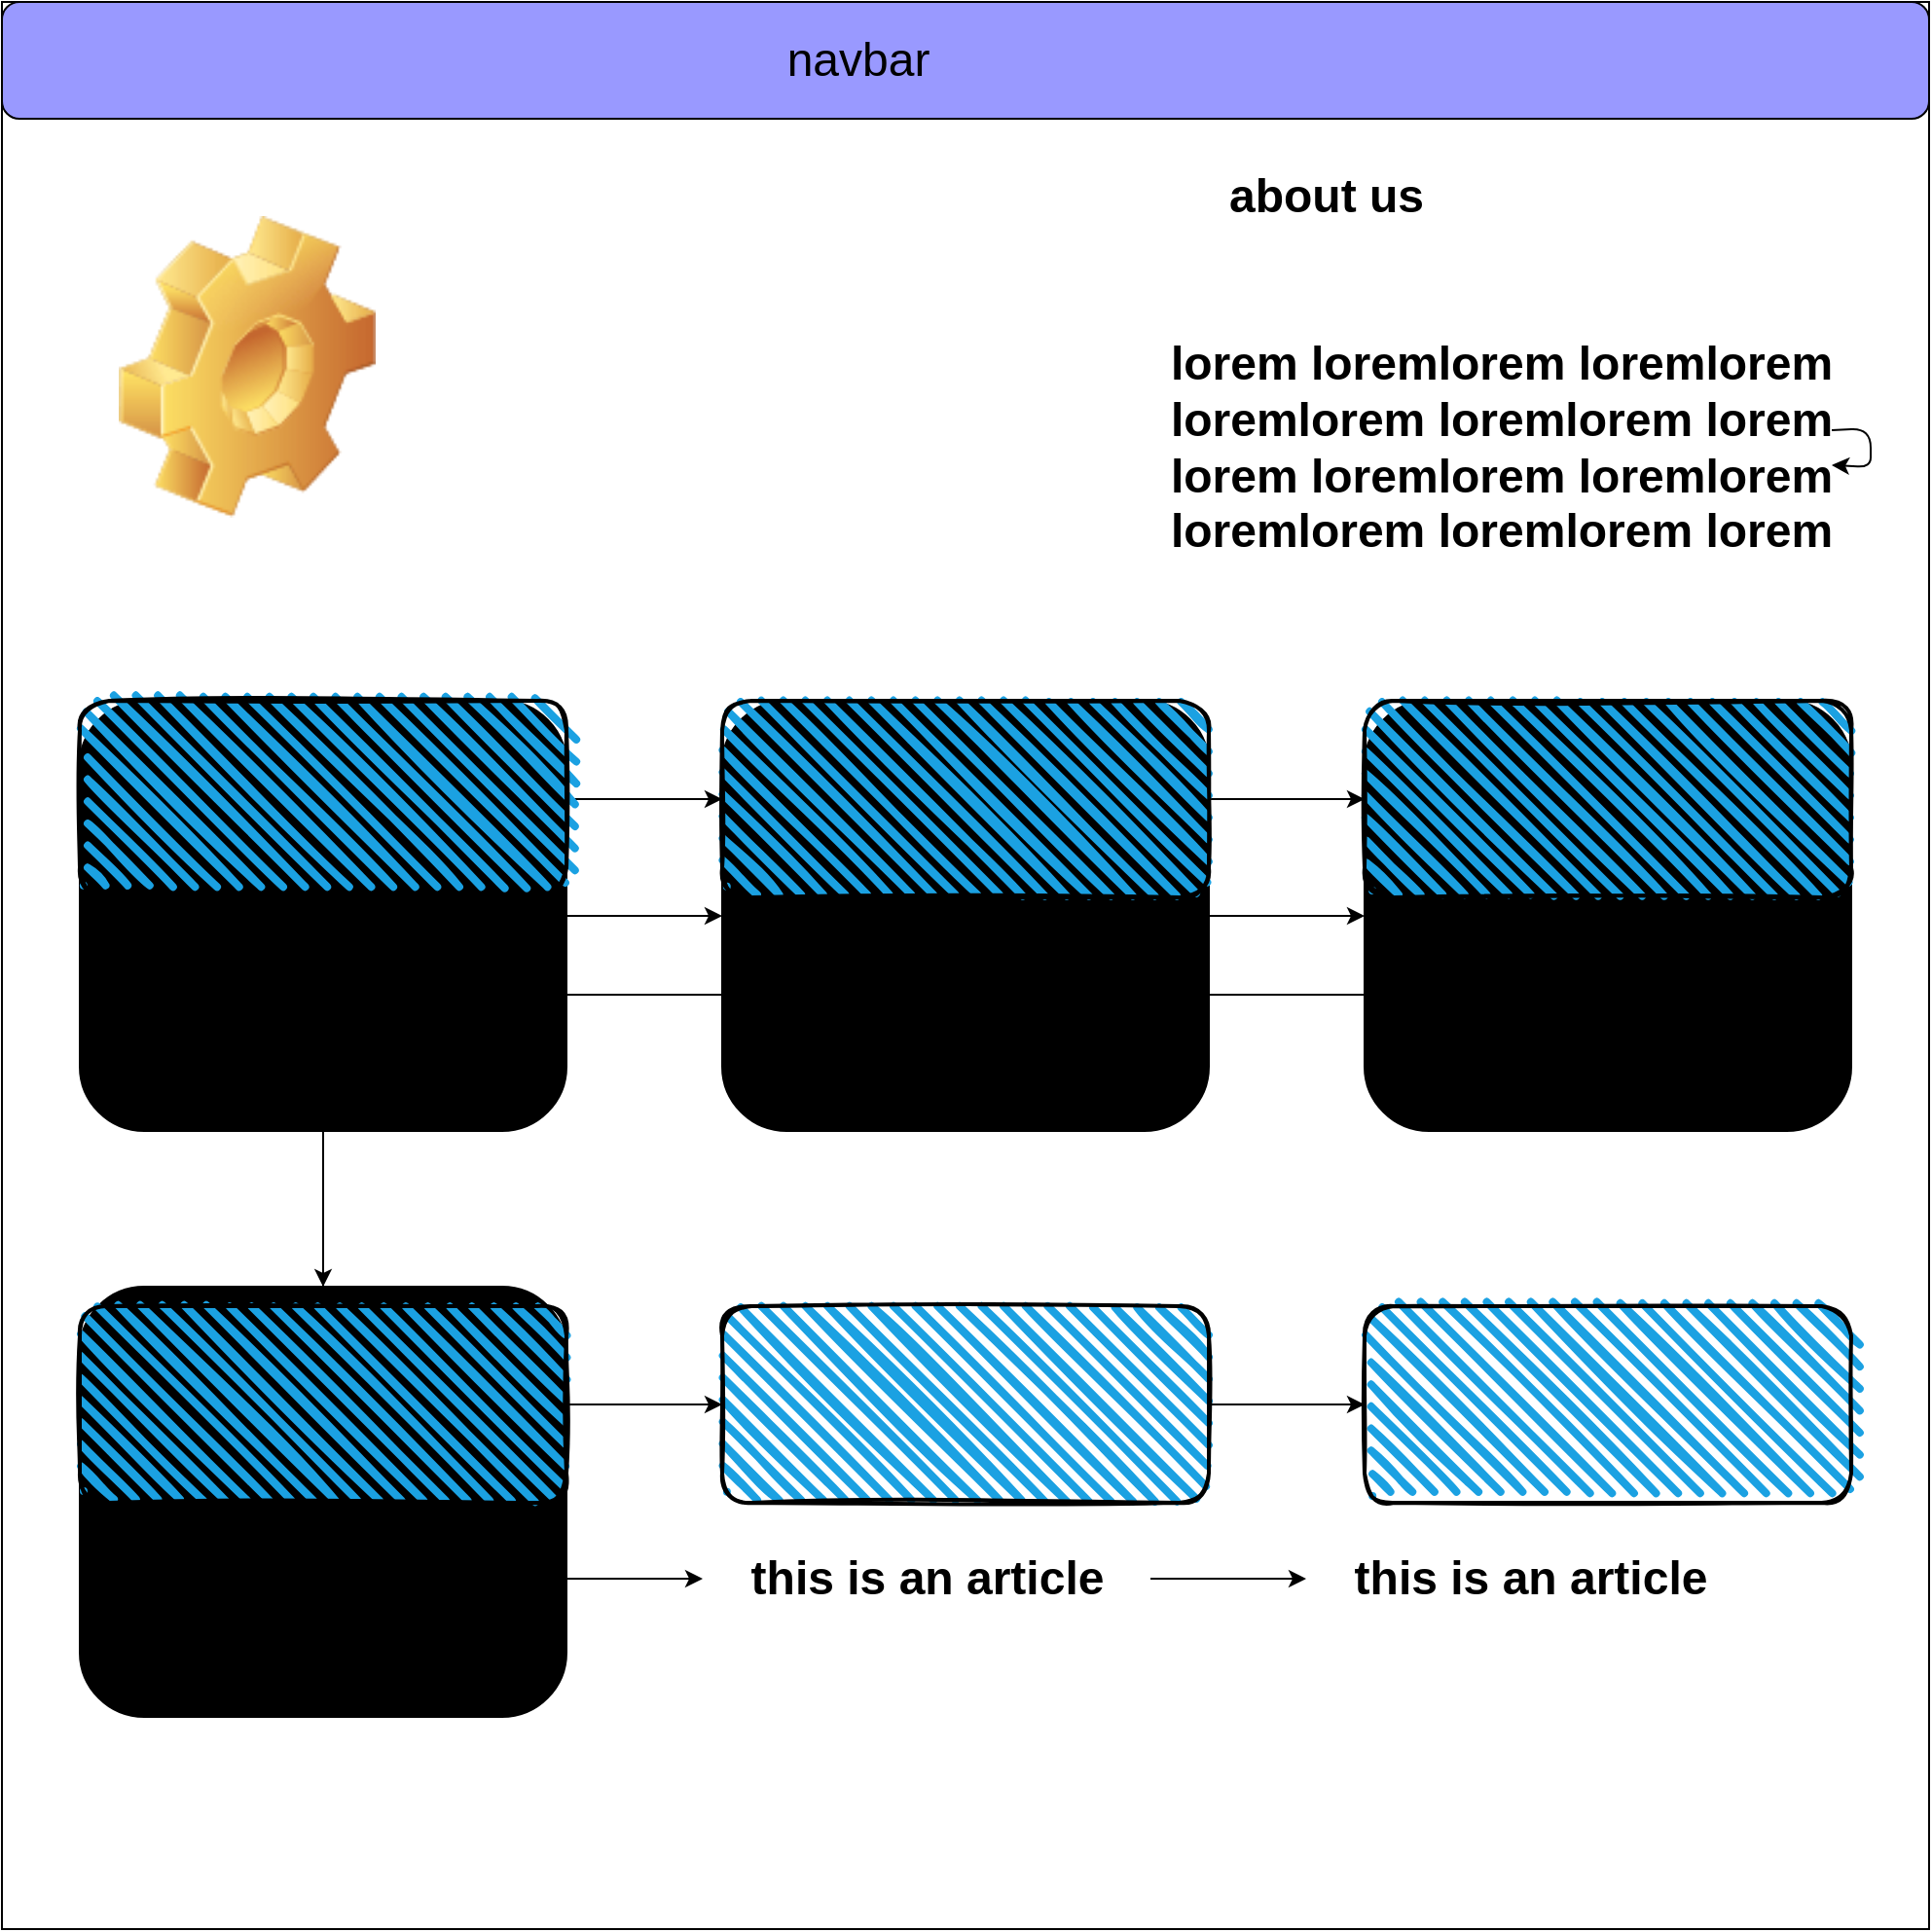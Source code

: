 <mxfile>
    <diagram id="AlxRgA1CSR7Tv6AwJjsP" name="Page-1">
        <mxGraphModel dx="2840" dy="1278" grid="1" gridSize="10" guides="1" tooltips="1" connect="1" arrows="1" fold="1" page="1" pageScale="1" pageWidth="1920" pageHeight="1200" math="0" shadow="0">
            <root>
                <mxCell id="0"/>
                <mxCell id="1" parent="0"/>
                <mxCell id="2" value="" style="whiteSpace=wrap;html=1;aspect=fixed;" vertex="1" parent="1">
                    <mxGeometry x="460" y="120" width="990" height="990" as="geometry"/>
                </mxCell>
                <mxCell id="3" value="" style="rounded=1;whiteSpace=wrap;html=1;fillColor=#9999FF;" vertex="1" parent="1">
                    <mxGeometry x="460" y="120" width="990" height="60" as="geometry"/>
                </mxCell>
                <mxCell id="4" value="&lt;font style=&quot;font-size: 24px;&quot;&gt;navbar&lt;br&gt;&lt;/font&gt;" style="text;html=1;strokeColor=none;fillColor=none;align=center;verticalAlign=middle;whiteSpace=wrap;rounded=0;" vertex="1" parent="1">
                    <mxGeometry x="870" y="135" width="60" height="30" as="geometry"/>
                </mxCell>
                <mxCell id="5" value="" style="shape=image;html=1;verticalLabelPosition=bottom;verticalAlign=top;imageAspect=1;aspect=fixed;image=img/clipart/Gear_128x128.png;fontSize=24;fillColor=#9999FF;" vertex="1" parent="1">
                    <mxGeometry x="520" y="230" width="132" height="154.85" as="geometry"/>
                </mxCell>
                <mxCell id="6" value="about us" style="text;strokeColor=none;fillColor=none;html=1;fontSize=24;fontStyle=1;verticalAlign=middle;align=center;" vertex="1" parent="1">
                    <mxGeometry x="1090" y="200" width="100" height="40" as="geometry"/>
                </mxCell>
                <mxCell id="7" value="lorem&lt;span style=&quot;&quot;&gt;&#9;&lt;/span&gt;loremlorem&lt;span style=&quot;&quot;&gt;&#9;&lt;/span&gt;loremlorem&lt;span style=&quot;&quot;&gt;&#9;&lt;br&gt;&lt;/span&gt;loremlorem&lt;span style=&quot;&quot;&gt;&#9;&lt;/span&gt;loremlorem&lt;span style=&quot;&quot;&gt;&#9;&lt;/span&gt;lorem&lt;br&gt;lorem&lt;span style=&quot;&quot;&gt;&#9;&lt;/span&gt;loremlorem&lt;span style=&quot;&quot;&gt;&#9;&lt;/span&gt;loremlorem&lt;span style=&quot;&quot;&gt;&#9;&lt;br&gt;&lt;/span&gt;loremlorem&lt;span style=&quot;&quot;&gt;&#9;&lt;/span&gt;lorem&lt;span style=&quot;&quot;&gt;lorem&lt;/span&gt;&lt;span style=&quot;&quot;&gt;&#9;&lt;/span&gt;&lt;span style=&quot;&quot;&gt;lorem&lt;/span&gt;" style="text;strokeColor=none;fillColor=none;html=1;fontSize=24;fontStyle=1;verticalAlign=middle;align=center;" vertex="1" parent="1">
                    <mxGeometry x="1060" y="249" width="340" height="200" as="geometry"/>
                </mxCell>
                <mxCell id="9" style="edgeStyle=none;html=1;fontSize=24;" edge="1" parent="1" source="7" target="7">
                    <mxGeometry relative="1" as="geometry"/>
                </mxCell>
                <mxCell id="16" value="" style="edgeStyle=none;html=1;fontSize=24;" edge="1" parent="1" source="12" target="15">
                    <mxGeometry relative="1" as="geometry"/>
                </mxCell>
                <mxCell id="34" value="" style="edgeStyle=none;html=1;fontSize=24;" edge="1" parent="1" source="12" target="33">
                    <mxGeometry relative="1" as="geometry"/>
                </mxCell>
                <mxCell id="12" value="" style="shape=ext;double=1;rounded=1;whiteSpace=wrap;html=1;fontSize=24;fillColor=#000000;" vertex="1" parent="1">
                    <mxGeometry x="500" y="479" width="250" height="221" as="geometry"/>
                </mxCell>
                <mxCell id="18" value="" style="edgeStyle=none;html=1;fontSize=24;" edge="1" parent="1" source="13" target="17">
                    <mxGeometry relative="1" as="geometry"/>
                </mxCell>
                <mxCell id="38" value="" style="edgeStyle=none;html=1;fontSize=24;" edge="1" parent="1" source="13" target="37">
                    <mxGeometry relative="1" as="geometry"/>
                </mxCell>
                <mxCell id="13" value="" style="rounded=1;whiteSpace=wrap;html=1;strokeWidth=2;fillWeight=4;hachureGap=8;hachureAngle=45;fillColor=#1ba1e2;sketch=1;fontSize=24;" vertex="1" parent="1">
                    <mxGeometry x="500" y="479" width="250" height="101" as="geometry"/>
                </mxCell>
                <mxCell id="20" value="" style="edgeStyle=none;html=1;fontSize=24;" edge="1" parent="1" source="14" target="19">
                    <mxGeometry relative="1" as="geometry"/>
                </mxCell>
                <mxCell id="36" value="" style="edgeStyle=none;html=1;fontSize=24;" edge="1" parent="1" source="14" target="35">
                    <mxGeometry relative="1" as="geometry"/>
                </mxCell>
                <mxCell id="14" value="this is an article" style="text;strokeColor=none;fillColor=none;html=1;fontSize=24;fontStyle=1;verticalAlign=middle;align=center;" vertex="1" parent="1">
                    <mxGeometry x="510" y="610" width="230" height="40" as="geometry"/>
                </mxCell>
                <mxCell id="28" value="" style="edgeStyle=none;html=1;fontSize=24;" edge="1" parent="1" source="15" target="27">
                    <mxGeometry relative="1" as="geometry"/>
                </mxCell>
                <mxCell id="15" value="" style="shape=ext;double=1;rounded=1;whiteSpace=wrap;html=1;fontSize=24;fillColor=#000000;" vertex="1" parent="1">
                    <mxGeometry x="830" y="479" width="250" height="221" as="geometry"/>
                </mxCell>
                <mxCell id="30" value="" style="edgeStyle=none;html=1;fontSize=24;" edge="1" parent="1" source="17" target="29">
                    <mxGeometry relative="1" as="geometry"/>
                </mxCell>
                <mxCell id="17" value="" style="rounded=1;whiteSpace=wrap;html=1;strokeWidth=2;fillWeight=4;hachureGap=8;hachureAngle=45;fillColor=#1ba1e2;sketch=1;fontSize=24;" vertex="1" parent="1">
                    <mxGeometry x="830" y="479" width="250" height="101" as="geometry"/>
                </mxCell>
                <mxCell id="32" value="" style="edgeStyle=none;html=1;fontSize=24;" edge="1" parent="1" source="19" target="31">
                    <mxGeometry relative="1" as="geometry"/>
                </mxCell>
                <mxCell id="19" value="this is an article" style="text;strokeColor=none;fillColor=none;html=1;fontSize=24;fontStyle=1;verticalAlign=middle;align=center;" vertex="1" parent="1">
                    <mxGeometry x="840" y="610" width="230" height="40" as="geometry"/>
                </mxCell>
                <mxCell id="27" value="" style="shape=ext;double=1;rounded=1;whiteSpace=wrap;html=1;fontSize=24;fillColor=#000000;" vertex="1" parent="1">
                    <mxGeometry x="1160" y="479" width="250" height="221" as="geometry"/>
                </mxCell>
                <mxCell id="29" value="" style="rounded=1;whiteSpace=wrap;html=1;strokeWidth=2;fillWeight=4;hachureGap=8;hachureAngle=45;fillColor=#1ba1e2;sketch=1;fontSize=24;" vertex="1" parent="1">
                    <mxGeometry x="1160" y="479" width="250" height="101" as="geometry"/>
                </mxCell>
                <mxCell id="31" value="this is an article" style="text;strokeColor=none;fillColor=none;html=1;fontSize=24;fontStyle=1;verticalAlign=middle;align=center;" vertex="1" parent="1">
                    <mxGeometry x="1170" y="610" width="230" height="40" as="geometry"/>
                </mxCell>
                <mxCell id="33" value="" style="shape=ext;double=1;rounded=1;whiteSpace=wrap;html=1;fontSize=24;fillColor=#000000;" vertex="1" parent="1">
                    <mxGeometry x="500" y="780" width="250" height="221" as="geometry"/>
                </mxCell>
                <mxCell id="44" value="" style="edgeStyle=none;html=1;fontSize=24;" edge="1" parent="1" source="35" target="43">
                    <mxGeometry relative="1" as="geometry"/>
                </mxCell>
                <mxCell id="35" value="this is an article" style="text;strokeColor=none;fillColor=none;html=1;fontSize=24;fontStyle=1;verticalAlign=middle;align=center;" vertex="1" parent="1">
                    <mxGeometry x="510" y="910" width="230" height="40" as="geometry"/>
                </mxCell>
                <mxCell id="40" value="" style="edgeStyle=none;html=1;fontSize=24;" edge="1" parent="1" source="37" target="39">
                    <mxGeometry relative="1" as="geometry"/>
                </mxCell>
                <mxCell id="37" value="" style="rounded=1;whiteSpace=wrap;html=1;strokeWidth=2;fillWeight=4;hachureGap=8;hachureAngle=45;fillColor=#1ba1e2;sketch=1;fontSize=24;" vertex="1" parent="1">
                    <mxGeometry x="500" y="790" width="250" height="101" as="geometry"/>
                </mxCell>
                <mxCell id="42" value="" style="edgeStyle=none;html=1;fontSize=24;" edge="1" parent="1" source="39" target="41">
                    <mxGeometry relative="1" as="geometry"/>
                </mxCell>
                <mxCell id="39" value="" style="rounded=1;whiteSpace=wrap;html=1;strokeWidth=2;fillWeight=4;hachureGap=8;hachureAngle=45;fillColor=#1ba1e2;sketch=1;fontSize=24;" vertex="1" parent="1">
                    <mxGeometry x="830" y="790" width="250" height="101" as="geometry"/>
                </mxCell>
                <mxCell id="41" value="" style="rounded=1;whiteSpace=wrap;html=1;strokeWidth=2;fillWeight=4;hachureGap=8;hachureAngle=45;fillColor=#1ba1e2;sketch=1;fontSize=24;" vertex="1" parent="1">
                    <mxGeometry x="1160" y="790" width="250" height="101" as="geometry"/>
                </mxCell>
                <mxCell id="46" value="" style="edgeStyle=none;html=1;fontSize=24;" edge="1" parent="1" source="43" target="45">
                    <mxGeometry relative="1" as="geometry"/>
                </mxCell>
                <mxCell id="43" value="this is an article" style="text;strokeColor=none;fillColor=none;html=1;fontSize=24;fontStyle=1;verticalAlign=middle;align=center;" vertex="1" parent="1">
                    <mxGeometry x="820" y="910" width="230" height="40" as="geometry"/>
                </mxCell>
                <mxCell id="45" value="this is an article" style="text;strokeColor=none;fillColor=none;html=1;fontSize=24;fontStyle=1;verticalAlign=middle;align=center;" vertex="1" parent="1">
                    <mxGeometry x="1130" y="910" width="230" height="40" as="geometry"/>
                </mxCell>
            </root>
        </mxGraphModel>
    </diagram>
</mxfile>